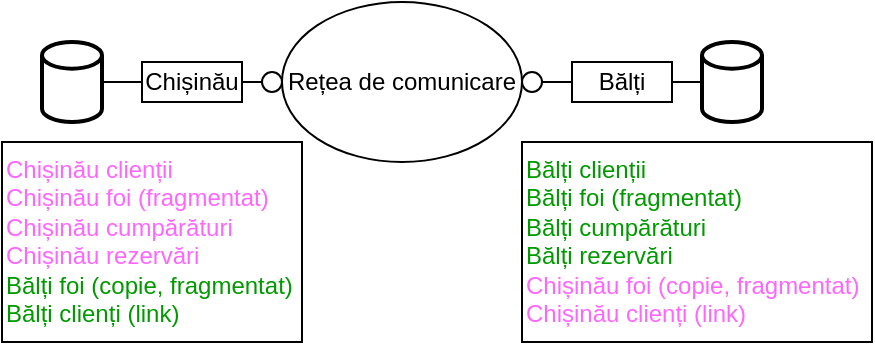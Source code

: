 <mxfile version="22.1.7" type="device">
  <diagram name="Page-1" id="J7M9Yyysn54q5sLT97oD">
    <mxGraphModel dx="565" dy="339" grid="1" gridSize="10" guides="1" tooltips="1" connect="1" arrows="1" fold="1" page="1" pageScale="1" pageWidth="850" pageHeight="1100" math="0" shadow="0">
      <root>
        <mxCell id="0" />
        <mxCell id="1" parent="0" />
        <mxCell id="gmrLxwrF4Pg0KrM570E6-1" value="Rețea de comunicare" style="ellipse;whiteSpace=wrap;html=1;" parent="1" vertex="1">
          <mxGeometry x="320" y="180" width="120" height="80" as="geometry" />
        </mxCell>
        <mxCell id="gmrLxwrF4Pg0KrM570E6-2" value="" style="endArrow=none;html=1;rounded=0;exitX=1;exitY=0.5;exitDx=0;exitDy=0;" parent="1" source="gmrLxwrF4Pg0KrM570E6-5" target="gmrLxwrF4Pg0KrM570E6-3" edge="1">
          <mxGeometry width="50" height="50" relative="1" as="geometry">
            <mxPoint x="170" y="280" as="sourcePoint" />
            <mxPoint x="340" y="390" as="targetPoint" />
          </mxGeometry>
        </mxCell>
        <mxCell id="gmrLxwrF4Pg0KrM570E6-3" value="" style="ellipse;whiteSpace=wrap;html=1;aspect=fixed;" parent="1" vertex="1">
          <mxGeometry x="310" y="215" width="10" height="10" as="geometry" />
        </mxCell>
        <mxCell id="gmrLxwrF4Pg0KrM570E6-5" value="Chișinău" style="rounded=0;whiteSpace=wrap;html=1;" parent="1" vertex="1">
          <mxGeometry x="250" y="210" width="50" height="20" as="geometry" />
        </mxCell>
        <mxCell id="gmrLxwrF4Pg0KrM570E6-6" value="" style="strokeWidth=2;html=1;shape=mxgraph.flowchart.database;whiteSpace=wrap;" parent="1" vertex="1">
          <mxGeometry x="200" y="200" width="30" height="40" as="geometry" />
        </mxCell>
        <mxCell id="gmrLxwrF4Pg0KrM570E6-7" value="" style="endArrow=none;html=1;rounded=0;entryX=0;entryY=0.5;entryDx=0;entryDy=0;exitX=1;exitY=0.5;exitDx=0;exitDy=0;exitPerimeter=0;" parent="1" source="gmrLxwrF4Pg0KrM570E6-6" target="gmrLxwrF4Pg0KrM570E6-5" edge="1">
          <mxGeometry width="50" height="50" relative="1" as="geometry">
            <mxPoint x="210" y="300" as="sourcePoint" />
            <mxPoint x="260" y="250" as="targetPoint" />
          </mxGeometry>
        </mxCell>
        <mxCell id="gmrLxwrF4Pg0KrM570E6-8" value="&lt;font color=&quot;#ff66ff&quot;&gt;Chișinău clienții&lt;/font&gt;&lt;br&gt;&lt;font color=&quot;#ff66ff&quot;&gt;Chișinău foi (fragmentat)&lt;/font&gt;&lt;br&gt;&lt;font color=&quot;#ff66ff&quot;&gt;Chișinău cumpărături&lt;br&gt;Chișinău&amp;nbsp;rezervări&lt;/font&gt;&lt;br&gt;&lt;font color=&quot;#009900&quot;&gt;Bălți foi (copie, fragmentat)&lt;br&gt;Bălți clienți (link)&lt;br&gt;&lt;br&gt;&lt;/font&gt;" style="rounded=0;whiteSpace=wrap;html=1;align=left;verticalAlign=top;" parent="1" vertex="1">
          <mxGeometry x="180" y="250" width="150" height="100" as="geometry" />
        </mxCell>
        <mxCell id="gmrLxwrF4Pg0KrM570E6-9" value="&lt;font color=&quot;#009900&quot;&gt;Bălți clienții&lt;br&gt;Bălți foi (fragmentat)&lt;br&gt;Bălți&amp;nbsp;cumpărături&lt;br&gt;Bălți rezervări&lt;/font&gt;&lt;br style=&quot;border-color: var(--border-color); color: rgb(0, 153, 0);&quot;&gt;&lt;font color=&quot;#ff66ff&quot;&gt;Chișinău foi (copie, fragmentat)&lt;br&gt;Chișinău clienți (link)&lt;/font&gt;" style="rounded=0;whiteSpace=wrap;html=1;align=left;verticalAlign=top;" parent="1" vertex="1">
          <mxGeometry x="440" y="250" width="175" height="100" as="geometry" />
        </mxCell>
        <mxCell id="gmrLxwrF4Pg0KrM570E6-13" value="" style="strokeWidth=2;html=1;shape=mxgraph.flowchart.database;whiteSpace=wrap;" parent="1" vertex="1">
          <mxGeometry x="530" y="200" width="30" height="40" as="geometry" />
        </mxCell>
        <mxCell id="gmrLxwrF4Pg0KrM570E6-14" value="" style="endArrow=none;html=1;rounded=0;entryX=1;entryY=0.5;entryDx=0;entryDy=0;exitX=0;exitY=0.5;exitDx=0;exitDy=0;exitPerimeter=0;" parent="1" source="gmrLxwrF4Pg0KrM570E6-13" target="gmrLxwrF4Pg0KrM570E6-12" edge="1">
          <mxGeometry width="50" height="50" relative="1" as="geometry">
            <mxPoint x="460" y="290" as="sourcePoint" />
            <mxPoint x="510" y="240" as="targetPoint" />
          </mxGeometry>
        </mxCell>
        <mxCell id="gmrLxwrF4Pg0KrM570E6-12" value="Bălți" style="rounded=0;whiteSpace=wrap;html=1;" parent="1" vertex="1">
          <mxGeometry x="465" y="210" width="50" height="20" as="geometry" />
        </mxCell>
        <mxCell id="gmrLxwrF4Pg0KrM570E6-10" value="" style="endArrow=none;html=1;rounded=0;exitX=0;exitY=0.5;exitDx=0;exitDy=0;" parent="1" source="gmrLxwrF4Pg0KrM570E6-12" target="gmrLxwrF4Pg0KrM570E6-11" edge="1">
          <mxGeometry width="50" height="50" relative="1" as="geometry">
            <mxPoint x="420" y="270" as="sourcePoint" />
            <mxPoint x="590" y="380" as="targetPoint" />
          </mxGeometry>
        </mxCell>
        <mxCell id="gmrLxwrF4Pg0KrM570E6-11" value="" style="ellipse;whiteSpace=wrap;html=1;aspect=fixed;" parent="1" vertex="1">
          <mxGeometry x="440" y="215" width="10" height="10" as="geometry" />
        </mxCell>
      </root>
    </mxGraphModel>
  </diagram>
</mxfile>
